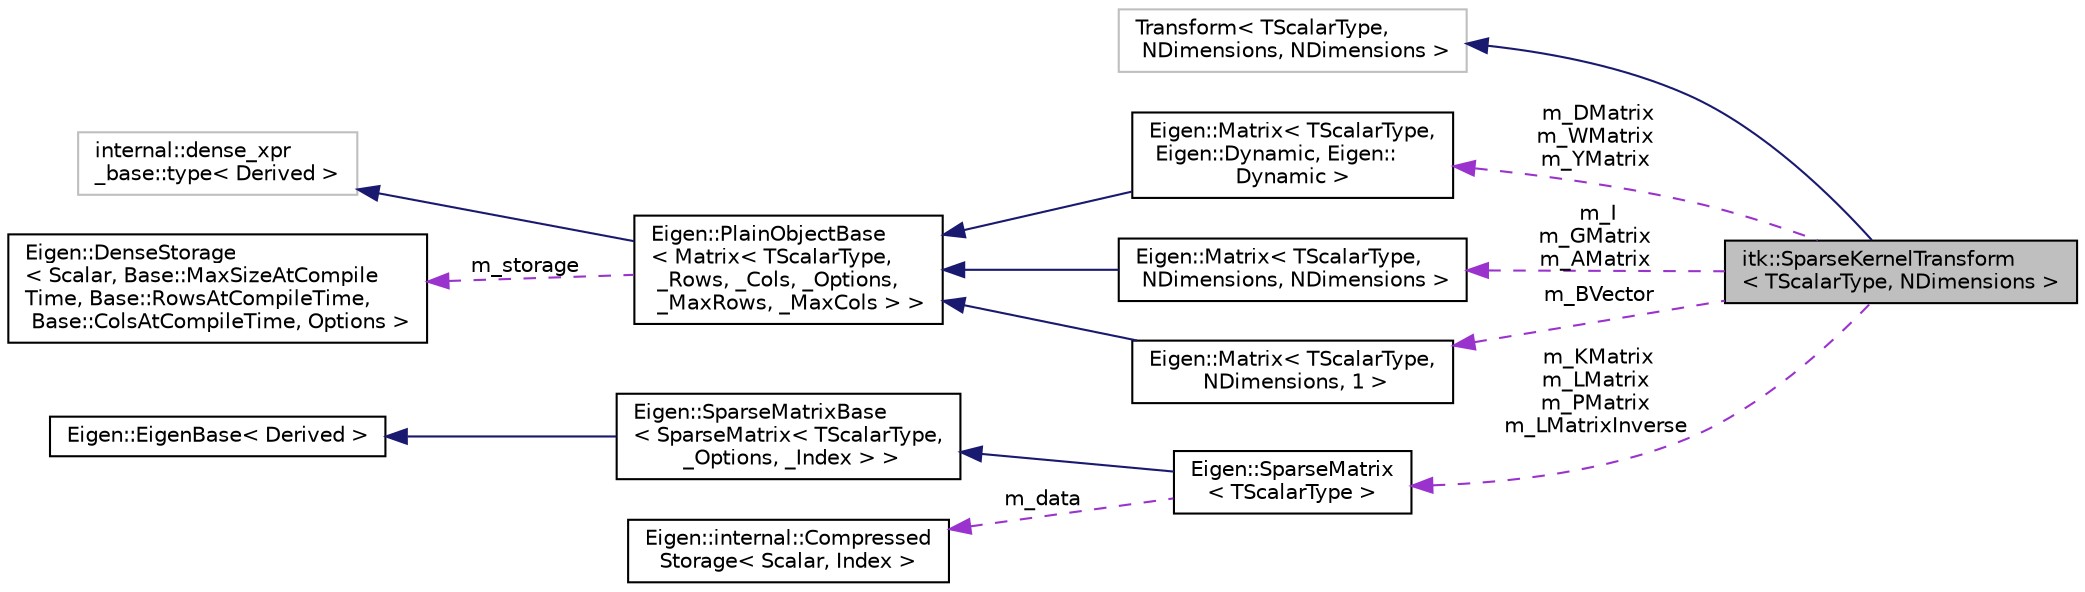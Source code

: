 digraph "itk::SparseKernelTransform&lt; TScalarType, NDimensions &gt;"
{
  edge [fontname="Helvetica",fontsize="10",labelfontname="Helvetica",labelfontsize="10"];
  node [fontname="Helvetica",fontsize="10",shape=record];
  rankdir="LR";
  Node1 [label="itk::SparseKernelTransform\l\< TScalarType, NDimensions \>",height=0.2,width=0.4,color="black", fillcolor="grey75", style="filled", fontcolor="black"];
  Node2 -> Node1 [dir="back",color="midnightblue",fontsize="10",style="solid",fontname="Helvetica"];
  Node2 [label="Transform\< TScalarType,\l NDimensions, NDimensions \>",height=0.2,width=0.4,color="grey75", fillcolor="white", style="filled"];
  Node3 -> Node1 [dir="back",color="darkorchid3",fontsize="10",style="dashed",label=" m_DMatrix\nm_WMatrix\nm_YMatrix" ,fontname="Helvetica"];
  Node3 [label="Eigen::Matrix\< TScalarType,\l Eigen::Dynamic, Eigen::\lDynamic \>",height=0.2,width=0.4,color="black", fillcolor="white", style="filled",URL="$class_eigen_1_1_matrix.html"];
  Node4 -> Node3 [dir="back",color="midnightblue",fontsize="10",style="solid",fontname="Helvetica"];
  Node4 [label="Eigen::PlainObjectBase\l\< Matrix\< TScalarType,\l _Rows, _Cols, _Options,\l _MaxRows, _MaxCols \> \>",height=0.2,width=0.4,color="black", fillcolor="white", style="filled",URL="$class_eigen_1_1_plain_object_base.html",tooltip="Dense storage base class for matrices and arrays. "];
  Node5 -> Node4 [dir="back",color="midnightblue",fontsize="10",style="solid",fontname="Helvetica"];
  Node5 [label="internal::dense_xpr\l_base::type\< Derived \>",height=0.2,width=0.4,color="grey75", fillcolor="white", style="filled"];
  Node6 -> Node4 [dir="back",color="darkorchid3",fontsize="10",style="dashed",label=" m_storage" ,fontname="Helvetica"];
  Node6 [label="Eigen::DenseStorage\l\< Scalar, Base::MaxSizeAtCompile\lTime, Base::RowsAtCompileTime,\l Base::ColsAtCompileTime, Options \>",height=0.2,width=0.4,color="black", fillcolor="white", style="filled",URL="$class_eigen_1_1_dense_storage.html"];
  Node7 -> Node1 [dir="back",color="darkorchid3",fontsize="10",style="dashed",label=" m_I\nm_GMatrix\nm_AMatrix" ,fontname="Helvetica"];
  Node7 [label="Eigen::Matrix\< TScalarType,\l NDimensions, NDimensions \>",height=0.2,width=0.4,color="black", fillcolor="white", style="filled",URL="$class_eigen_1_1_matrix.html"];
  Node4 -> Node7 [dir="back",color="midnightblue",fontsize="10",style="solid",fontname="Helvetica"];
  Node8 -> Node1 [dir="back",color="darkorchid3",fontsize="10",style="dashed",label=" m_KMatrix\nm_LMatrix\nm_PMatrix\nm_LMatrixInverse" ,fontname="Helvetica"];
  Node8 [label="Eigen::SparseMatrix\l\< TScalarType \>",height=0.2,width=0.4,color="black", fillcolor="white", style="filled",URL="$class_eigen_1_1_sparse_matrix.html"];
  Node9 -> Node8 [dir="back",color="midnightblue",fontsize="10",style="solid",fontname="Helvetica"];
  Node9 [label="Eigen::SparseMatrixBase\l\< SparseMatrix\< TScalarType,\l _Options, _Index \> \>",height=0.2,width=0.4,color="black", fillcolor="white", style="filled",URL="$class_eigen_1_1_sparse_matrix_base.html",tooltip="Base class of any sparse matrices or sparse expressions. "];
  Node10 -> Node9 [dir="back",color="midnightblue",fontsize="10",style="solid",fontname="Helvetica"];
  Node10 [label="Eigen::EigenBase\< Derived \>",height=0.2,width=0.4,color="black", fillcolor="white", style="filled",URL="$struct_eigen_1_1_eigen_base.html"];
  Node11 -> Node8 [dir="back",color="darkorchid3",fontsize="10",style="dashed",label=" m_data" ,fontname="Helvetica"];
  Node11 [label="Eigen::internal::Compressed\lStorage\< Scalar, Index \>",height=0.2,width=0.4,color="black", fillcolor="white", style="filled",URL="$class_eigen_1_1internal_1_1_compressed_storage.html"];
  Node12 -> Node1 [dir="back",color="darkorchid3",fontsize="10",style="dashed",label=" m_BVector" ,fontname="Helvetica"];
  Node12 [label="Eigen::Matrix\< TScalarType,\l NDimensions, 1 \>",height=0.2,width=0.4,color="black", fillcolor="white", style="filled",URL="$class_eigen_1_1_matrix.html"];
  Node4 -> Node12 [dir="back",color="midnightblue",fontsize="10",style="solid",fontname="Helvetica"];
}

